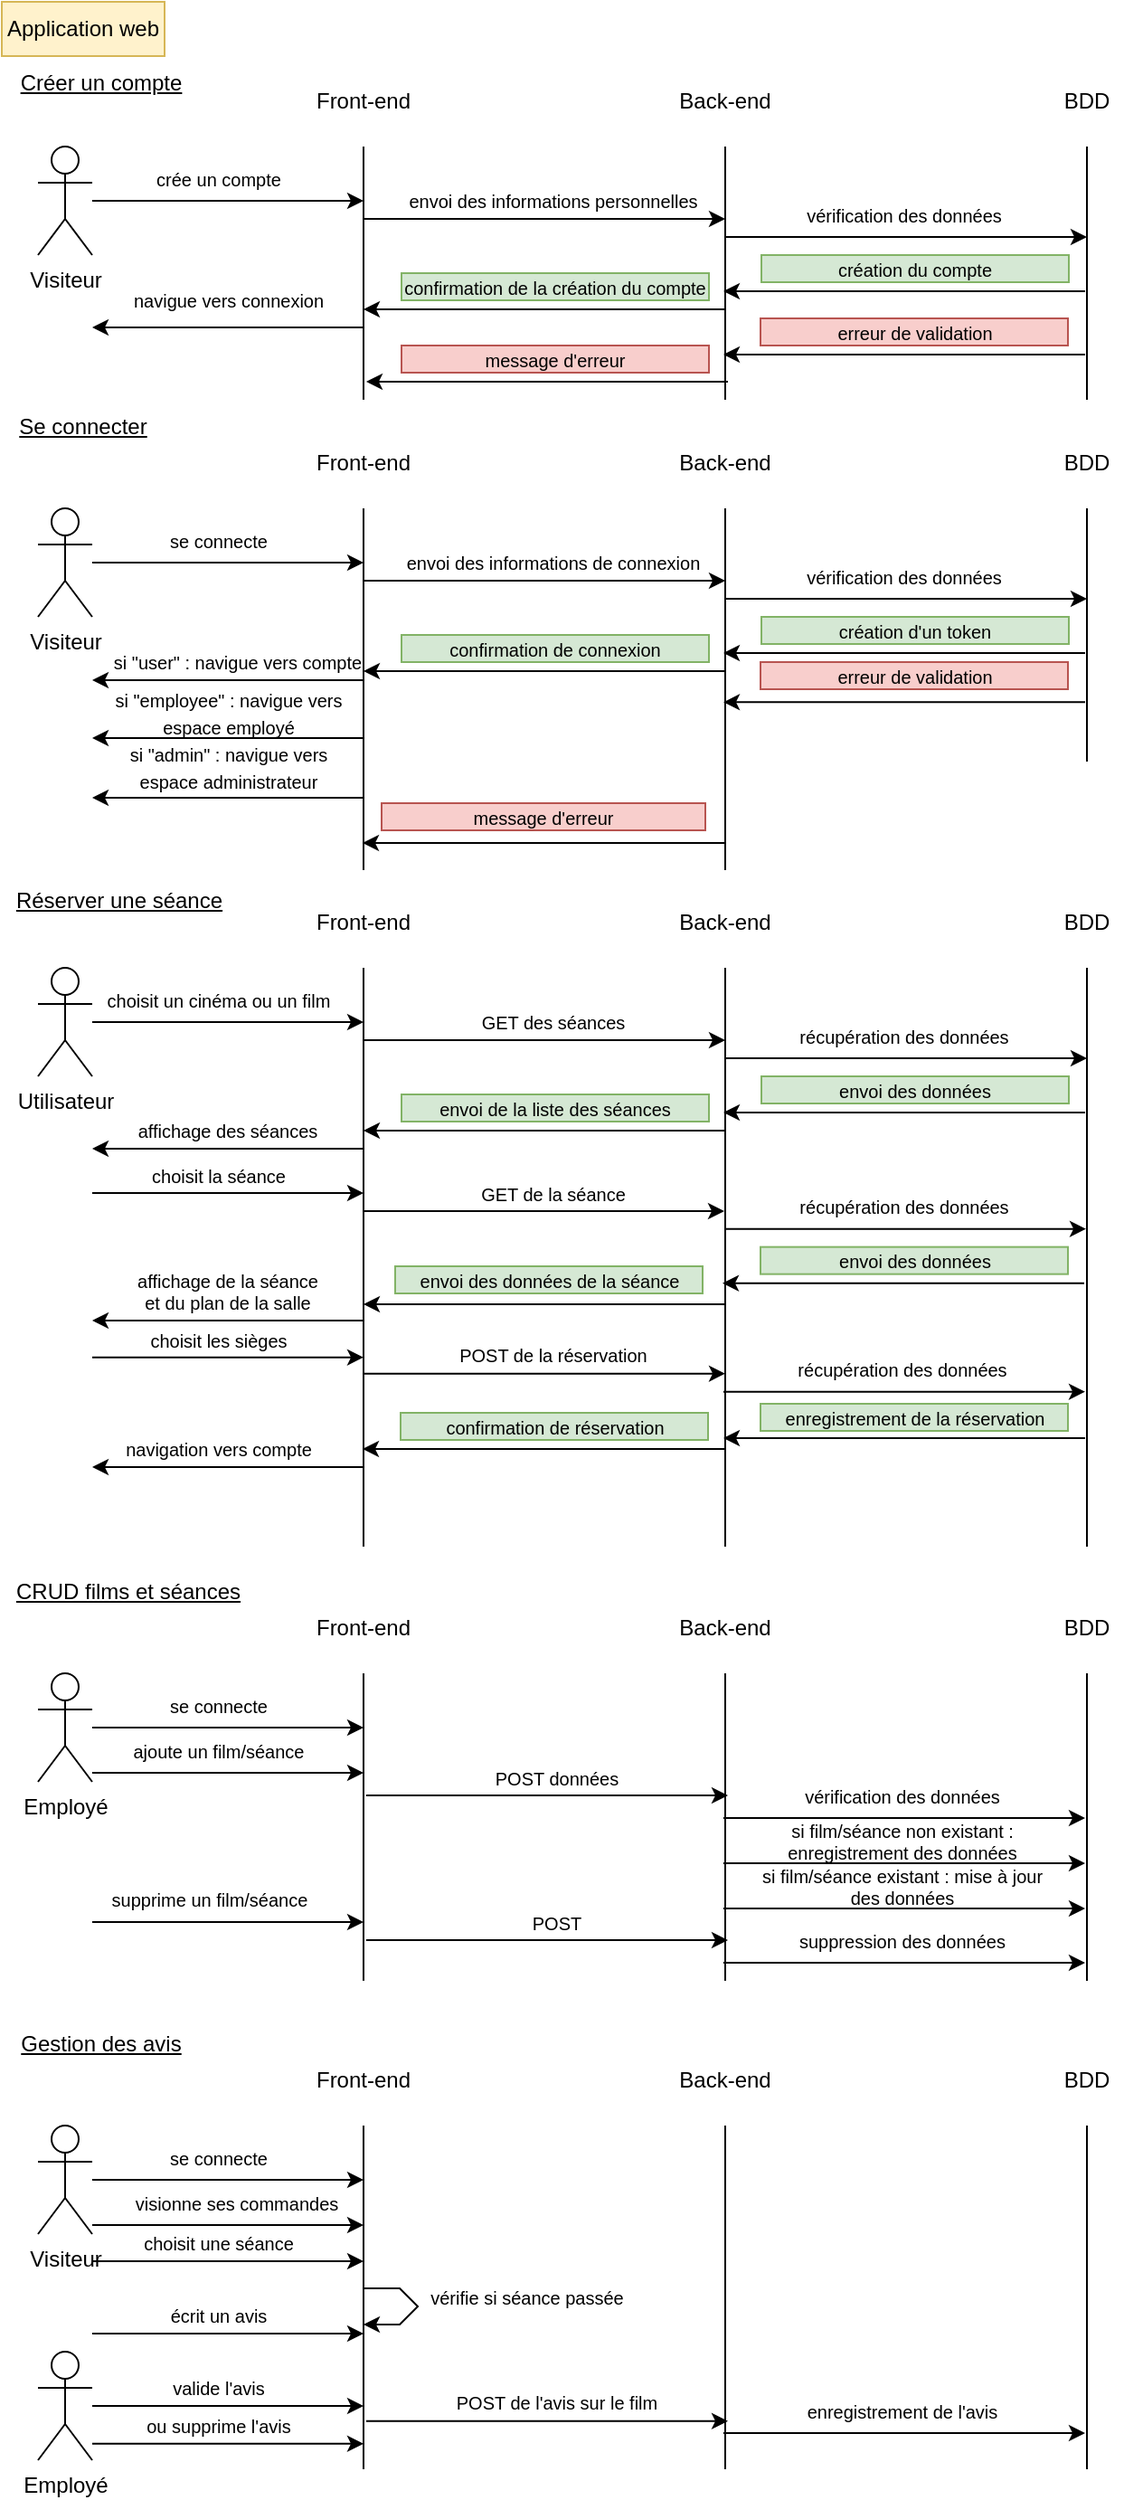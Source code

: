 <mxfile version="26.2.12">
  <diagram name="Page-1" id="bkhj7TyTQltoUjwlAiIB">
    <mxGraphModel dx="632" dy="415" grid="1" gridSize="10" guides="1" tooltips="1" connect="1" arrows="1" fold="1" page="1" pageScale="1" pageWidth="827" pageHeight="1169" math="0" shadow="0">
      <root>
        <mxCell id="0" />
        <mxCell id="1" parent="0" />
        <mxCell id="wifZ-9k00RwjJwxD-yln-15" style="edgeStyle=orthogonalEdgeStyle;rounded=0;orthogonalLoop=1;jettySize=auto;html=1;" parent="1" source="wifZ-9k00RwjJwxD-yln-1" edge="1">
          <mxGeometry relative="1" as="geometry">
            <mxPoint x="200" y="110" as="targetPoint" />
          </mxGeometry>
        </mxCell>
        <mxCell id="wifZ-9k00RwjJwxD-yln-1" value="Visiteur" style="shape=umlActor;verticalLabelPosition=bottom;verticalAlign=top;html=1;outlineConnect=0;" parent="1" vertex="1">
          <mxGeometry x="20" y="80" width="30" height="60" as="geometry" />
        </mxCell>
        <mxCell id="wifZ-9k00RwjJwxD-yln-2" value="Application web" style="text;html=1;align=center;verticalAlign=middle;whiteSpace=wrap;rounded=0;glass=0;shadow=0;fillColor=#fff2cc;strokeColor=#d6b656;" parent="1" vertex="1">
          <mxGeometry width="90" height="30" as="geometry" />
        </mxCell>
        <mxCell id="wifZ-9k00RwjJwxD-yln-5" value="Créer un compte" style="text;html=1;align=center;verticalAlign=middle;whiteSpace=wrap;rounded=0;fontStyle=4" parent="1" vertex="1">
          <mxGeometry y="30" width="110" height="30" as="geometry" />
        </mxCell>
        <mxCell id="wifZ-9k00RwjJwxD-yln-8" value="" style="endArrow=none;html=1;rounded=0;" parent="1" edge="1">
          <mxGeometry width="50" height="50" relative="1" as="geometry">
            <mxPoint x="200" y="220" as="sourcePoint" />
            <mxPoint x="200" y="80" as="targetPoint" />
          </mxGeometry>
        </mxCell>
        <mxCell id="wifZ-9k00RwjJwxD-yln-9" value="" style="endArrow=none;html=1;rounded=0;" parent="1" edge="1">
          <mxGeometry width="50" height="50" relative="1" as="geometry">
            <mxPoint x="400" y="220" as="sourcePoint" />
            <mxPoint x="400" y="80" as="targetPoint" />
          </mxGeometry>
        </mxCell>
        <mxCell id="wifZ-9k00RwjJwxD-yln-10" value="" style="endArrow=none;html=1;rounded=0;" parent="1" edge="1">
          <mxGeometry width="50" height="50" relative="1" as="geometry">
            <mxPoint x="600" y="220" as="sourcePoint" />
            <mxPoint x="600" y="80" as="targetPoint" />
          </mxGeometry>
        </mxCell>
        <mxCell id="wifZ-9k00RwjJwxD-yln-11" value="Front-end" style="text;html=1;align=center;verticalAlign=middle;whiteSpace=wrap;rounded=0;" parent="1" vertex="1">
          <mxGeometry x="170" y="40" width="60" height="30" as="geometry" />
        </mxCell>
        <mxCell id="wifZ-9k00RwjJwxD-yln-12" value="Back-end" style="text;html=1;align=center;verticalAlign=middle;whiteSpace=wrap;rounded=0;" parent="1" vertex="1">
          <mxGeometry x="370" y="40" width="60" height="30" as="geometry" />
        </mxCell>
        <mxCell id="wifZ-9k00RwjJwxD-yln-13" value="BDD" style="text;html=1;align=center;verticalAlign=middle;whiteSpace=wrap;rounded=0;" parent="1" vertex="1">
          <mxGeometry x="570" y="40" width="60" height="30" as="geometry" />
        </mxCell>
        <mxCell id="wifZ-9k00RwjJwxD-yln-16" value="crée un compte" style="text;html=1;align=center;verticalAlign=middle;whiteSpace=wrap;rounded=0;fontSize=10;" parent="1" vertex="1">
          <mxGeometry x="70" y="92.5" width="100" height="10" as="geometry" />
        </mxCell>
        <mxCell id="wifZ-9k00RwjJwxD-yln-17" value="" style="endArrow=classic;html=1;rounded=0;" parent="1" edge="1">
          <mxGeometry width="50" height="50" relative="1" as="geometry">
            <mxPoint x="200" y="120" as="sourcePoint" />
            <mxPoint x="400" y="120" as="targetPoint" />
          </mxGeometry>
        </mxCell>
        <mxCell id="wifZ-9k00RwjJwxD-yln-18" value="envoi des informations personnelles" style="text;html=1;align=center;verticalAlign=middle;whiteSpace=wrap;rounded=0;fontSize=10;" parent="1" vertex="1">
          <mxGeometry x="220" y="102.5" width="170" height="15" as="geometry" />
        </mxCell>
        <mxCell id="wifZ-9k00RwjJwxD-yln-20" value="" style="endArrow=classic;html=1;rounded=0;" parent="1" edge="1">
          <mxGeometry width="50" height="50" relative="1" as="geometry">
            <mxPoint x="400" y="130" as="sourcePoint" />
            <mxPoint x="600" y="130" as="targetPoint" />
          </mxGeometry>
        </mxCell>
        <mxCell id="wifZ-9k00RwjJwxD-yln-21" value="vérification des données" style="text;html=1;align=center;verticalAlign=middle;whiteSpace=wrap;rounded=0;fontSize=10;" parent="1" vertex="1">
          <mxGeometry x="414" y="110" width="170" height="15" as="geometry" />
        </mxCell>
        <mxCell id="wifZ-9k00RwjJwxD-yln-22" value="création du compte" style="text;html=1;align=center;verticalAlign=middle;whiteSpace=wrap;rounded=0;fontSize=10;fillColor=#d5e8d4;strokeColor=#82b366;" parent="1" vertex="1">
          <mxGeometry x="420" y="140" width="170" height="15" as="geometry" />
        </mxCell>
        <mxCell id="wifZ-9k00RwjJwxD-yln-23" value="" style="endArrow=classic;html=1;rounded=0;" parent="1" edge="1">
          <mxGeometry width="50" height="50" relative="1" as="geometry">
            <mxPoint x="599" y="160" as="sourcePoint" />
            <mxPoint x="399" y="160" as="targetPoint" />
          </mxGeometry>
        </mxCell>
        <mxCell id="wifZ-9k00RwjJwxD-yln-25" value="confirmation de la création du compte" style="text;html=1;align=center;verticalAlign=middle;whiteSpace=wrap;rounded=0;fontSize=10;fillColor=#d5e8d4;strokeColor=#82b366;" parent="1" vertex="1">
          <mxGeometry x="221" y="150" width="170" height="15" as="geometry" />
        </mxCell>
        <mxCell id="wifZ-9k00RwjJwxD-yln-26" value="" style="endArrow=classic;html=1;rounded=0;" parent="1" edge="1">
          <mxGeometry width="50" height="50" relative="1" as="geometry">
            <mxPoint x="400" y="170" as="sourcePoint" />
            <mxPoint x="200" y="170" as="targetPoint" />
          </mxGeometry>
        </mxCell>
        <mxCell id="wifZ-9k00RwjJwxD-yln-27" value="message d&#39;erreur" style="text;html=1;align=center;verticalAlign=middle;whiteSpace=wrap;rounded=0;fontSize=10;fillColor=#f8cecc;strokeColor=#b85450;" parent="1" vertex="1">
          <mxGeometry x="221" y="190" width="170" height="15" as="geometry" />
        </mxCell>
        <mxCell id="wifZ-9k00RwjJwxD-yln-28" value="" style="endArrow=classic;html=1;rounded=0;" parent="1" edge="1">
          <mxGeometry width="50" height="50" relative="1" as="geometry">
            <mxPoint x="401.5" y="210" as="sourcePoint" />
            <mxPoint x="201.5" y="210" as="targetPoint" />
          </mxGeometry>
        </mxCell>
        <mxCell id="wifZ-9k00RwjJwxD-yln-29" value="Se connecter" style="text;html=1;align=center;verticalAlign=middle;whiteSpace=wrap;rounded=0;fontStyle=4" parent="1" vertex="1">
          <mxGeometry y="220" width="90" height="30" as="geometry" />
        </mxCell>
        <mxCell id="wifZ-9k00RwjJwxD-yln-30" style="edgeStyle=orthogonalEdgeStyle;rounded=0;orthogonalLoop=1;jettySize=auto;html=1;" parent="1" source="wifZ-9k00RwjJwxD-yln-31" edge="1">
          <mxGeometry relative="1" as="geometry">
            <mxPoint x="200" y="310" as="targetPoint" />
          </mxGeometry>
        </mxCell>
        <mxCell id="wifZ-9k00RwjJwxD-yln-31" value="Visiteur" style="shape=umlActor;verticalLabelPosition=bottom;verticalAlign=top;html=1;outlineConnect=0;" parent="1" vertex="1">
          <mxGeometry x="20" y="280" width="30" height="60" as="geometry" />
        </mxCell>
        <mxCell id="wifZ-9k00RwjJwxD-yln-32" value="" style="endArrow=none;html=1;rounded=0;" parent="1" edge="1">
          <mxGeometry width="50" height="50" relative="1" as="geometry">
            <mxPoint x="200" y="480" as="sourcePoint" />
            <mxPoint x="200" y="280" as="targetPoint" />
          </mxGeometry>
        </mxCell>
        <mxCell id="wifZ-9k00RwjJwxD-yln-33" value="" style="endArrow=none;html=1;rounded=0;" parent="1" edge="1">
          <mxGeometry width="50" height="50" relative="1" as="geometry">
            <mxPoint x="400" y="480" as="sourcePoint" />
            <mxPoint x="400" y="280" as="targetPoint" />
          </mxGeometry>
        </mxCell>
        <mxCell id="wifZ-9k00RwjJwxD-yln-34" value="" style="endArrow=none;html=1;rounded=0;" parent="1" edge="1">
          <mxGeometry width="50" height="50" relative="1" as="geometry">
            <mxPoint x="600" y="420" as="sourcePoint" />
            <mxPoint x="600" y="280" as="targetPoint" />
          </mxGeometry>
        </mxCell>
        <mxCell id="wifZ-9k00RwjJwxD-yln-35" value="Front-end" style="text;html=1;align=center;verticalAlign=middle;whiteSpace=wrap;rounded=0;" parent="1" vertex="1">
          <mxGeometry x="170" y="240" width="60" height="30" as="geometry" />
        </mxCell>
        <mxCell id="wifZ-9k00RwjJwxD-yln-36" value="Back-end" style="text;html=1;align=center;verticalAlign=middle;whiteSpace=wrap;rounded=0;" parent="1" vertex="1">
          <mxGeometry x="370" y="240" width="60" height="30" as="geometry" />
        </mxCell>
        <mxCell id="wifZ-9k00RwjJwxD-yln-37" value="BDD" style="text;html=1;align=center;verticalAlign=middle;whiteSpace=wrap;rounded=0;" parent="1" vertex="1">
          <mxGeometry x="570" y="240" width="60" height="30" as="geometry" />
        </mxCell>
        <mxCell id="wifZ-9k00RwjJwxD-yln-38" value="se connecte" style="text;html=1;align=center;verticalAlign=middle;whiteSpace=wrap;rounded=0;fontSize=10;" parent="1" vertex="1">
          <mxGeometry x="70" y="292.5" width="100" height="10" as="geometry" />
        </mxCell>
        <mxCell id="wifZ-9k00RwjJwxD-yln-39" value="" style="endArrow=classic;html=1;rounded=0;" parent="1" edge="1">
          <mxGeometry width="50" height="50" relative="1" as="geometry">
            <mxPoint x="200" y="320" as="sourcePoint" />
            <mxPoint x="400" y="320" as="targetPoint" />
          </mxGeometry>
        </mxCell>
        <mxCell id="wifZ-9k00RwjJwxD-yln-40" value="envoi des informations de connexion" style="text;html=1;align=center;verticalAlign=middle;whiteSpace=wrap;rounded=0;fontSize=10;" parent="1" vertex="1">
          <mxGeometry x="220" y="302.5" width="170" height="15" as="geometry" />
        </mxCell>
        <mxCell id="wifZ-9k00RwjJwxD-yln-41" value="" style="endArrow=classic;html=1;rounded=0;" parent="1" edge="1">
          <mxGeometry width="50" height="50" relative="1" as="geometry">
            <mxPoint x="400" y="330" as="sourcePoint" />
            <mxPoint x="600" y="330" as="targetPoint" />
          </mxGeometry>
        </mxCell>
        <mxCell id="wifZ-9k00RwjJwxD-yln-42" value="vérification des données" style="text;html=1;align=center;verticalAlign=middle;whiteSpace=wrap;rounded=0;fontSize=10;" parent="1" vertex="1">
          <mxGeometry x="414" y="310" width="170" height="15" as="geometry" />
        </mxCell>
        <mxCell id="wifZ-9k00RwjJwxD-yln-43" value="création d&#39;un token" style="text;html=1;align=center;verticalAlign=middle;whiteSpace=wrap;rounded=0;fontSize=10;fillColor=#d5e8d4;strokeColor=#82b366;" parent="1" vertex="1">
          <mxGeometry x="420" y="340" width="170" height="15" as="geometry" />
        </mxCell>
        <mxCell id="wifZ-9k00RwjJwxD-yln-44" value="" style="endArrow=classic;html=1;rounded=0;" parent="1" edge="1">
          <mxGeometry width="50" height="50" relative="1" as="geometry">
            <mxPoint x="599" y="360" as="sourcePoint" />
            <mxPoint x="399" y="360" as="targetPoint" />
          </mxGeometry>
        </mxCell>
        <mxCell id="wifZ-9k00RwjJwxD-yln-45" value="confirmation de connexion" style="text;html=1;align=center;verticalAlign=middle;whiteSpace=wrap;rounded=0;fontSize=10;fillColor=#d5e8d4;strokeColor=#82b366;" parent="1" vertex="1">
          <mxGeometry x="221" y="350" width="170" height="15" as="geometry" />
        </mxCell>
        <mxCell id="wifZ-9k00RwjJwxD-yln-46" value="" style="endArrow=classic;html=1;rounded=0;" parent="1" edge="1">
          <mxGeometry width="50" height="50" relative="1" as="geometry">
            <mxPoint x="400" y="370" as="sourcePoint" />
            <mxPoint x="200" y="370" as="targetPoint" />
          </mxGeometry>
        </mxCell>
        <mxCell id="wifZ-9k00RwjJwxD-yln-47" value="message d&#39;erreur" style="text;html=1;align=center;verticalAlign=middle;whiteSpace=wrap;rounded=0;fontSize=10;fillColor=#f8cecc;strokeColor=#b85450;" parent="1" vertex="1">
          <mxGeometry x="210" y="443" width="179" height="15" as="geometry" />
        </mxCell>
        <mxCell id="wifZ-9k00RwjJwxD-yln-48" value="" style="endArrow=classic;html=1;rounded=0;" parent="1" edge="1">
          <mxGeometry width="50" height="50" relative="1" as="geometry">
            <mxPoint x="399.5" y="465" as="sourcePoint" />
            <mxPoint x="199.5" y="465" as="targetPoint" />
          </mxGeometry>
        </mxCell>
        <mxCell id="wifZ-9k00RwjJwxD-yln-49" value="Réserver une séance" style="text;html=1;align=center;verticalAlign=middle;whiteSpace=wrap;rounded=0;fontStyle=4" parent="1" vertex="1">
          <mxGeometry y="482" width="130" height="30" as="geometry" />
        </mxCell>
        <mxCell id="wifZ-9k00RwjJwxD-yln-50" style="edgeStyle=orthogonalEdgeStyle;rounded=0;orthogonalLoop=1;jettySize=auto;html=1;" parent="1" source="wifZ-9k00RwjJwxD-yln-51" edge="1">
          <mxGeometry relative="1" as="geometry">
            <mxPoint x="200" y="564" as="targetPoint" />
          </mxGeometry>
        </mxCell>
        <mxCell id="wifZ-9k00RwjJwxD-yln-51" value="Utilisateur" style="shape=umlActor;verticalLabelPosition=bottom;verticalAlign=top;html=1;outlineConnect=0;" parent="1" vertex="1">
          <mxGeometry x="20" y="534" width="30" height="60" as="geometry" />
        </mxCell>
        <mxCell id="wifZ-9k00RwjJwxD-yln-52" value="" style="endArrow=none;html=1;rounded=0;" parent="1" edge="1">
          <mxGeometry width="50" height="50" relative="1" as="geometry">
            <mxPoint x="200" y="854" as="sourcePoint" />
            <mxPoint x="200" y="534" as="targetPoint" />
          </mxGeometry>
        </mxCell>
        <mxCell id="wifZ-9k00RwjJwxD-yln-53" value="" style="endArrow=none;html=1;rounded=0;" parent="1" edge="1">
          <mxGeometry width="50" height="50" relative="1" as="geometry">
            <mxPoint x="400" y="854" as="sourcePoint" />
            <mxPoint x="400" y="534" as="targetPoint" />
          </mxGeometry>
        </mxCell>
        <mxCell id="wifZ-9k00RwjJwxD-yln-54" value="" style="endArrow=none;html=1;rounded=0;" parent="1" edge="1">
          <mxGeometry width="50" height="50" relative="1" as="geometry">
            <mxPoint x="600" y="854" as="sourcePoint" />
            <mxPoint x="600" y="534" as="targetPoint" />
          </mxGeometry>
        </mxCell>
        <mxCell id="wifZ-9k00RwjJwxD-yln-55" value="Front-end" style="text;html=1;align=center;verticalAlign=middle;whiteSpace=wrap;rounded=0;" parent="1" vertex="1">
          <mxGeometry x="170" y="494" width="60" height="30" as="geometry" />
        </mxCell>
        <mxCell id="wifZ-9k00RwjJwxD-yln-56" value="Back-end" style="text;html=1;align=center;verticalAlign=middle;whiteSpace=wrap;rounded=0;" parent="1" vertex="1">
          <mxGeometry x="370" y="494" width="60" height="30" as="geometry" />
        </mxCell>
        <mxCell id="wifZ-9k00RwjJwxD-yln-57" value="BDD" style="text;html=1;align=center;verticalAlign=middle;whiteSpace=wrap;rounded=0;" parent="1" vertex="1">
          <mxGeometry x="570" y="494" width="60" height="30" as="geometry" />
        </mxCell>
        <mxCell id="wifZ-9k00RwjJwxD-yln-58" value="choisit un cinéma ou un film" style="text;html=1;align=center;verticalAlign=middle;whiteSpace=wrap;rounded=0;fontSize=10;" parent="1" vertex="1">
          <mxGeometry x="55" y="546.5" width="130" height="10" as="geometry" />
        </mxCell>
        <mxCell id="wifZ-9k00RwjJwxD-yln-59" value="" style="endArrow=classic;html=1;rounded=0;" parent="1" edge="1">
          <mxGeometry width="50" height="50" relative="1" as="geometry">
            <mxPoint x="200" y="574" as="sourcePoint" />
            <mxPoint x="400" y="574" as="targetPoint" />
          </mxGeometry>
        </mxCell>
        <mxCell id="wifZ-9k00RwjJwxD-yln-60" value="GET des séances" style="text;html=1;align=center;verticalAlign=middle;whiteSpace=wrap;rounded=0;fontSize=10;" parent="1" vertex="1">
          <mxGeometry x="220" y="556.5" width="170" height="15" as="geometry" />
        </mxCell>
        <mxCell id="wifZ-9k00RwjJwxD-yln-61" value="" style="endArrow=classic;html=1;rounded=0;" parent="1" edge="1">
          <mxGeometry width="50" height="50" relative="1" as="geometry">
            <mxPoint x="400" y="584" as="sourcePoint" />
            <mxPoint x="600" y="584" as="targetPoint" />
          </mxGeometry>
        </mxCell>
        <mxCell id="wifZ-9k00RwjJwxD-yln-62" value="récupération des données" style="text;html=1;align=center;verticalAlign=middle;whiteSpace=wrap;rounded=0;fontSize=10;" parent="1" vertex="1">
          <mxGeometry x="414" y="564" width="170" height="15" as="geometry" />
        </mxCell>
        <mxCell id="wifZ-9k00RwjJwxD-yln-63" value="envoi des données" style="text;html=1;align=center;verticalAlign=middle;whiteSpace=wrap;rounded=0;fontSize=10;fillColor=#d5e8d4;strokeColor=#82b366;" parent="1" vertex="1">
          <mxGeometry x="420" y="594" width="170" height="15" as="geometry" />
        </mxCell>
        <mxCell id="wifZ-9k00RwjJwxD-yln-64" value="" style="endArrow=classic;html=1;rounded=0;" parent="1" edge="1">
          <mxGeometry width="50" height="50" relative="1" as="geometry">
            <mxPoint x="599" y="614" as="sourcePoint" />
            <mxPoint x="399" y="614" as="targetPoint" />
          </mxGeometry>
        </mxCell>
        <mxCell id="wifZ-9k00RwjJwxD-yln-65" value="envoi de la liste des séances" style="text;html=1;align=center;verticalAlign=middle;whiteSpace=wrap;rounded=0;fontSize=10;fillColor=#d5e8d4;strokeColor=#82b366;" parent="1" vertex="1">
          <mxGeometry x="221" y="604" width="170" height="15" as="geometry" />
        </mxCell>
        <mxCell id="wifZ-9k00RwjJwxD-yln-66" value="" style="endArrow=classic;html=1;rounded=0;" parent="1" edge="1">
          <mxGeometry width="50" height="50" relative="1" as="geometry">
            <mxPoint x="400" y="624" as="sourcePoint" />
            <mxPoint x="200" y="624" as="targetPoint" />
          </mxGeometry>
        </mxCell>
        <mxCell id="wifZ-9k00RwjJwxD-yln-82" style="edgeStyle=orthogonalEdgeStyle;rounded=0;orthogonalLoop=1;jettySize=auto;html=1;" parent="1" edge="1">
          <mxGeometry relative="1" as="geometry">
            <mxPoint x="200" y="658.5" as="targetPoint" />
            <mxPoint x="50" y="658.5" as="sourcePoint" />
          </mxGeometry>
        </mxCell>
        <mxCell id="wifZ-9k00RwjJwxD-yln-83" value="choisit la séance" style="text;html=1;align=center;verticalAlign=middle;whiteSpace=wrap;rounded=0;fontSize=10;" parent="1" vertex="1">
          <mxGeometry x="40" y="644" width="160" height="10" as="geometry" />
        </mxCell>
        <mxCell id="wifZ-9k00RwjJwxD-yln-85" value="" style="endArrow=classic;html=1;rounded=0;" parent="1" edge="1">
          <mxGeometry width="50" height="50" relative="1" as="geometry">
            <mxPoint x="200" y="758.33" as="sourcePoint" />
            <mxPoint x="400" y="758.33" as="targetPoint" />
          </mxGeometry>
        </mxCell>
        <mxCell id="wifZ-9k00RwjJwxD-yln-86" value="POST de la réservation" style="text;html=1;align=center;verticalAlign=middle;whiteSpace=wrap;rounded=0;fontSize=10;" parent="1" vertex="1">
          <mxGeometry x="220" y="740.83" width="170" height="15" as="geometry" />
        </mxCell>
        <mxCell id="wifZ-9k00RwjJwxD-yln-103" value="" style="endArrow=classic;html=1;rounded=0;" parent="1" edge="1">
          <mxGeometry width="50" height="50" relative="1" as="geometry">
            <mxPoint x="200" y="810" as="sourcePoint" />
            <mxPoint x="50" y="810" as="targetPoint" />
          </mxGeometry>
        </mxCell>
        <mxCell id="nucLkDcXrnHL7K70imRz-1" value="CRUD films et séances" style="text;html=1;align=center;verticalAlign=middle;whiteSpace=wrap;rounded=0;fontStyle=4" parent="1" vertex="1">
          <mxGeometry y="864" width="140" height="30" as="geometry" />
        </mxCell>
        <mxCell id="nucLkDcXrnHL7K70imRz-2" style="edgeStyle=orthogonalEdgeStyle;rounded=0;orthogonalLoop=1;jettySize=auto;html=1;" parent="1" source="nucLkDcXrnHL7K70imRz-3" edge="1">
          <mxGeometry relative="1" as="geometry">
            <mxPoint x="200" y="954" as="targetPoint" />
          </mxGeometry>
        </mxCell>
        <mxCell id="nucLkDcXrnHL7K70imRz-3" value="Employé" style="shape=umlActor;verticalLabelPosition=bottom;verticalAlign=top;html=1;outlineConnect=0;" parent="1" vertex="1">
          <mxGeometry x="20" y="924" width="30" height="60" as="geometry" />
        </mxCell>
        <mxCell id="nucLkDcXrnHL7K70imRz-4" value="" style="endArrow=none;html=1;rounded=0;" parent="1" edge="1">
          <mxGeometry width="50" height="50" relative="1" as="geometry">
            <mxPoint x="200" y="1094" as="sourcePoint" />
            <mxPoint x="200" y="924" as="targetPoint" />
          </mxGeometry>
        </mxCell>
        <mxCell id="nucLkDcXrnHL7K70imRz-5" value="" style="endArrow=none;html=1;rounded=0;" parent="1" edge="1">
          <mxGeometry width="50" height="50" relative="1" as="geometry">
            <mxPoint x="400" y="1094" as="sourcePoint" />
            <mxPoint x="400" y="924" as="targetPoint" />
          </mxGeometry>
        </mxCell>
        <mxCell id="nucLkDcXrnHL7K70imRz-6" value="" style="endArrow=none;html=1;rounded=0;" parent="1" edge="1">
          <mxGeometry width="50" height="50" relative="1" as="geometry">
            <mxPoint x="600" y="1094" as="sourcePoint" />
            <mxPoint x="600" y="924" as="targetPoint" />
          </mxGeometry>
        </mxCell>
        <mxCell id="nucLkDcXrnHL7K70imRz-7" value="Front-end" style="text;html=1;align=center;verticalAlign=middle;whiteSpace=wrap;rounded=0;" parent="1" vertex="1">
          <mxGeometry x="170" y="884" width="60" height="30" as="geometry" />
        </mxCell>
        <mxCell id="nucLkDcXrnHL7K70imRz-8" value="Back-end" style="text;html=1;align=center;verticalAlign=middle;whiteSpace=wrap;rounded=0;" parent="1" vertex="1">
          <mxGeometry x="370" y="884" width="60" height="30" as="geometry" />
        </mxCell>
        <mxCell id="nucLkDcXrnHL7K70imRz-9" value="BDD" style="text;html=1;align=center;verticalAlign=middle;whiteSpace=wrap;rounded=0;" parent="1" vertex="1">
          <mxGeometry x="570" y="884" width="60" height="30" as="geometry" />
        </mxCell>
        <mxCell id="nucLkDcXrnHL7K70imRz-10" value="se connecte" style="text;html=1;align=center;verticalAlign=middle;whiteSpace=wrap;rounded=0;fontSize=10;" parent="1" vertex="1">
          <mxGeometry x="70" y="936.5" width="100" height="10" as="geometry" />
        </mxCell>
        <mxCell id="nucLkDcXrnHL7K70imRz-11" value="" style="endArrow=classic;html=1;rounded=0;" parent="1" edge="1">
          <mxGeometry width="50" height="50" relative="1" as="geometry">
            <mxPoint x="201.5" y="991.5" as="sourcePoint" />
            <mxPoint x="401.5" y="991.5" as="targetPoint" />
          </mxGeometry>
        </mxCell>
        <mxCell id="nucLkDcXrnHL7K70imRz-12" value="POST données" style="text;html=1;align=center;verticalAlign=middle;whiteSpace=wrap;rounded=0;fontSize=10;" parent="1" vertex="1">
          <mxGeometry x="221.5" y="974" width="170" height="15" as="geometry" />
        </mxCell>
        <mxCell id="nucLkDcXrnHL7K70imRz-13" value="" style="endArrow=classic;html=1;rounded=0;" parent="1" edge="1">
          <mxGeometry width="50" height="50" relative="1" as="geometry">
            <mxPoint x="399" y="1004" as="sourcePoint" />
            <mxPoint x="599" y="1004" as="targetPoint" />
          </mxGeometry>
        </mxCell>
        <mxCell id="nucLkDcXrnHL7K70imRz-14" value="vérification des données" style="text;html=1;align=center;verticalAlign=middle;whiteSpace=wrap;rounded=0;fontSize=10;" parent="1" vertex="1">
          <mxGeometry x="413" y="984" width="170" height="15" as="geometry" />
        </mxCell>
        <mxCell id="nucLkDcXrnHL7K70imRz-19" style="edgeStyle=orthogonalEdgeStyle;rounded=0;orthogonalLoop=1;jettySize=auto;html=1;" parent="1" edge="1">
          <mxGeometry relative="1" as="geometry">
            <mxPoint x="200" y="979" as="targetPoint" />
            <mxPoint x="50" y="979" as="sourcePoint" />
          </mxGeometry>
        </mxCell>
        <mxCell id="nucLkDcXrnHL7K70imRz-20" value="ajoute un film/séance" style="text;html=1;align=center;verticalAlign=middle;whiteSpace=wrap;rounded=0;fontSize=10;" parent="1" vertex="1">
          <mxGeometry x="70" y="961.5" width="100" height="10" as="geometry" />
        </mxCell>
        <mxCell id="nucLkDcXrnHL7K70imRz-23" value="" style="endArrow=classic;html=1;rounded=0;" parent="1" edge="1">
          <mxGeometry width="50" height="50" relative="1" as="geometry">
            <mxPoint x="399" y="1054" as="sourcePoint" />
            <mxPoint x="599" y="1054" as="targetPoint" />
          </mxGeometry>
        </mxCell>
        <mxCell id="nucLkDcXrnHL7K70imRz-24" value="si film/séance existant : mise à jour des données" style="text;html=1;align=center;verticalAlign=middle;whiteSpace=wrap;rounded=0;fontSize=10;" parent="1" vertex="1">
          <mxGeometry x="413" y="1034" width="170" height="15" as="geometry" />
        </mxCell>
        <mxCell id="nucLkDcXrnHL7K70imRz-35" style="edgeStyle=orthogonalEdgeStyle;rounded=0;orthogonalLoop=1;jettySize=auto;html=1;" parent="1" edge="1">
          <mxGeometry relative="1" as="geometry">
            <mxPoint x="200" y="1061.5" as="targetPoint" />
            <mxPoint x="50" y="1061.5" as="sourcePoint" />
          </mxGeometry>
        </mxCell>
        <mxCell id="nucLkDcXrnHL7K70imRz-36" value="supprime un film/séance" style="text;html=1;align=center;verticalAlign=middle;whiteSpace=wrap;rounded=0;fontSize=10;" parent="1" vertex="1">
          <mxGeometry x="50" y="1044" width="130" height="10" as="geometry" />
        </mxCell>
        <mxCell id="nucLkDcXrnHL7K70imRz-41" value="" style="endArrow=classic;html=1;rounded=0;" parent="1" edge="1">
          <mxGeometry width="50" height="50" relative="1" as="geometry">
            <mxPoint x="399" y="1084" as="sourcePoint" />
            <mxPoint x="599" y="1084" as="targetPoint" />
          </mxGeometry>
        </mxCell>
        <mxCell id="nucLkDcXrnHL7K70imRz-42" value="suppression des données" style="text;html=1;align=center;verticalAlign=middle;whiteSpace=wrap;rounded=0;fontSize=10;" parent="1" vertex="1">
          <mxGeometry x="413" y="1064" width="170" height="15" as="geometry" />
        </mxCell>
        <mxCell id="nucLkDcXrnHL7K70imRz-51" value="" style="endArrow=classic;html=1;rounded=0;" parent="1" edge="1">
          <mxGeometry width="50" height="50" relative="1" as="geometry">
            <mxPoint x="399" y="1029" as="sourcePoint" />
            <mxPoint x="599" y="1029" as="targetPoint" />
          </mxGeometry>
        </mxCell>
        <mxCell id="nucLkDcXrnHL7K70imRz-52" value="si film/séance non existant : enregistrement des données" style="text;html=1;align=center;verticalAlign=middle;whiteSpace=wrap;rounded=0;fontSize=10;" parent="1" vertex="1">
          <mxGeometry x="413" y="1009" width="170" height="15" as="geometry" />
        </mxCell>
        <mxCell id="nucLkDcXrnHL7K70imRz-53" value="" style="endArrow=classic;html=1;rounded=0;" parent="1" edge="1">
          <mxGeometry width="50" height="50" relative="1" as="geometry">
            <mxPoint x="201.5" y="1071.5" as="sourcePoint" />
            <mxPoint x="401.5" y="1071.5" as="targetPoint" />
          </mxGeometry>
        </mxCell>
        <mxCell id="nucLkDcXrnHL7K70imRz-54" value="POST" style="text;html=1;align=center;verticalAlign=middle;whiteSpace=wrap;rounded=0;fontSize=10;" parent="1" vertex="1">
          <mxGeometry x="221.5" y="1054" width="170" height="15" as="geometry" />
        </mxCell>
        <mxCell id="nucLkDcXrnHL7K70imRz-55" value="Gestion des avis" style="text;html=1;align=center;verticalAlign=middle;whiteSpace=wrap;rounded=0;fontStyle=4" parent="1" vertex="1">
          <mxGeometry y="1114" width="110" height="30" as="geometry" />
        </mxCell>
        <mxCell id="nucLkDcXrnHL7K70imRz-56" style="edgeStyle=orthogonalEdgeStyle;rounded=0;orthogonalLoop=1;jettySize=auto;html=1;" parent="1" source="nucLkDcXrnHL7K70imRz-57" edge="1">
          <mxGeometry relative="1" as="geometry">
            <mxPoint x="200" y="1204" as="targetPoint" />
          </mxGeometry>
        </mxCell>
        <mxCell id="nucLkDcXrnHL7K70imRz-57" value="Visiteur" style="shape=umlActor;verticalLabelPosition=bottom;verticalAlign=top;html=1;outlineConnect=0;" parent="1" vertex="1">
          <mxGeometry x="20" y="1174" width="30" height="60" as="geometry" />
        </mxCell>
        <mxCell id="nucLkDcXrnHL7K70imRz-58" value="" style="endArrow=none;html=1;rounded=0;" parent="1" edge="1">
          <mxGeometry width="50" height="50" relative="1" as="geometry">
            <mxPoint x="200" y="1364" as="sourcePoint" />
            <mxPoint x="200" y="1174" as="targetPoint" />
          </mxGeometry>
        </mxCell>
        <mxCell id="nucLkDcXrnHL7K70imRz-59" value="" style="endArrow=none;html=1;rounded=0;" parent="1" edge="1">
          <mxGeometry width="50" height="50" relative="1" as="geometry">
            <mxPoint x="400" y="1364" as="sourcePoint" />
            <mxPoint x="400" y="1174" as="targetPoint" />
          </mxGeometry>
        </mxCell>
        <mxCell id="nucLkDcXrnHL7K70imRz-60" value="" style="endArrow=none;html=1;rounded=0;" parent="1" edge="1">
          <mxGeometry width="50" height="50" relative="1" as="geometry">
            <mxPoint x="600" y="1364" as="sourcePoint" />
            <mxPoint x="600" y="1174" as="targetPoint" />
          </mxGeometry>
        </mxCell>
        <mxCell id="nucLkDcXrnHL7K70imRz-61" value="Front-end" style="text;html=1;align=center;verticalAlign=middle;whiteSpace=wrap;rounded=0;" parent="1" vertex="1">
          <mxGeometry x="170" y="1134" width="60" height="30" as="geometry" />
        </mxCell>
        <mxCell id="nucLkDcXrnHL7K70imRz-62" value="Back-end" style="text;html=1;align=center;verticalAlign=middle;whiteSpace=wrap;rounded=0;" parent="1" vertex="1">
          <mxGeometry x="370" y="1134" width="60" height="30" as="geometry" />
        </mxCell>
        <mxCell id="nucLkDcXrnHL7K70imRz-63" value="BDD" style="text;html=1;align=center;verticalAlign=middle;whiteSpace=wrap;rounded=0;" parent="1" vertex="1">
          <mxGeometry x="570" y="1134" width="60" height="30" as="geometry" />
        </mxCell>
        <mxCell id="nucLkDcXrnHL7K70imRz-64" value="se connecte" style="text;html=1;align=center;verticalAlign=middle;whiteSpace=wrap;rounded=0;fontSize=10;" parent="1" vertex="1">
          <mxGeometry x="70" y="1186.5" width="100" height="10" as="geometry" />
        </mxCell>
        <mxCell id="nucLkDcXrnHL7K70imRz-69" style="edgeStyle=orthogonalEdgeStyle;rounded=0;orthogonalLoop=1;jettySize=auto;html=1;" parent="1" edge="1">
          <mxGeometry relative="1" as="geometry">
            <mxPoint x="200" y="1229" as="targetPoint" />
            <mxPoint x="50" y="1229" as="sourcePoint" />
          </mxGeometry>
        </mxCell>
        <mxCell id="nucLkDcXrnHL7K70imRz-70" value="visionne ses commandes" style="text;html=1;align=center;verticalAlign=middle;whiteSpace=wrap;rounded=0;fontSize=10;" parent="1" vertex="1">
          <mxGeometry x="70" y="1211.5" width="120" height="10" as="geometry" />
        </mxCell>
        <mxCell id="nucLkDcXrnHL7K70imRz-73" style="edgeStyle=orthogonalEdgeStyle;rounded=0;orthogonalLoop=1;jettySize=auto;html=1;" parent="1" edge="1">
          <mxGeometry relative="1" as="geometry">
            <mxPoint x="200" y="1249" as="targetPoint" />
            <mxPoint x="50" y="1249" as="sourcePoint" />
          </mxGeometry>
        </mxCell>
        <mxCell id="nucLkDcXrnHL7K70imRz-74" value="choisit une séance" style="text;html=1;align=center;verticalAlign=middle;whiteSpace=wrap;rounded=0;fontSize=10;" parent="1" vertex="1">
          <mxGeometry x="55" y="1234" width="130" height="10" as="geometry" />
        </mxCell>
        <mxCell id="nucLkDcXrnHL7K70imRz-75" value="" style="endArrow=classic;html=1;rounded=0;" parent="1" edge="1">
          <mxGeometry width="50" height="50" relative="1" as="geometry">
            <mxPoint x="399" y="1344" as="sourcePoint" />
            <mxPoint x="599" y="1344" as="targetPoint" />
          </mxGeometry>
        </mxCell>
        <mxCell id="nucLkDcXrnHL7K70imRz-76" value="enregistrement de l&#39;avis" style="text;html=1;align=center;verticalAlign=middle;whiteSpace=wrap;rounded=0;fontSize=10;" parent="1" vertex="1">
          <mxGeometry x="413" y="1324" width="170" height="15" as="geometry" />
        </mxCell>
        <mxCell id="nucLkDcXrnHL7K70imRz-79" value="" style="endArrow=classic;html=1;rounded=0;" parent="1" edge="1">
          <mxGeometry width="50" height="50" relative="1" as="geometry">
            <mxPoint x="201.5" y="1337.41" as="sourcePoint" />
            <mxPoint x="401.5" y="1337.41" as="targetPoint" />
          </mxGeometry>
        </mxCell>
        <mxCell id="nucLkDcXrnHL7K70imRz-80" value="POST de l&#39;avis sur le film" style="text;html=1;align=center;verticalAlign=middle;whiteSpace=wrap;rounded=0;fontSize=10;" parent="1" vertex="1">
          <mxGeometry x="221.5" y="1319.91" width="170" height="15" as="geometry" />
        </mxCell>
        <mxCell id="nucLkDcXrnHL7K70imRz-82" value="" style="endArrow=classic;html=1;rounded=0;" parent="1" edge="1">
          <mxGeometry width="50" height="50" relative="1" as="geometry">
            <mxPoint x="200" y="1264" as="sourcePoint" />
            <mxPoint x="200" y="1284" as="targetPoint" />
            <Array as="points">
              <mxPoint x="220" y="1264" />
              <mxPoint x="230" y="1274" />
              <mxPoint x="220" y="1284" />
            </Array>
          </mxGeometry>
        </mxCell>
        <mxCell id="nucLkDcXrnHL7K70imRz-83" value="vérifie si séance passée" style="text;html=1;align=center;verticalAlign=middle;whiteSpace=wrap;rounded=0;fontSize=10;" parent="1" vertex="1">
          <mxGeometry x="230" y="1264" width="121" height="10" as="geometry" />
        </mxCell>
        <mxCell id="nucLkDcXrnHL7K70imRz-84" style="edgeStyle=orthogonalEdgeStyle;rounded=0;orthogonalLoop=1;jettySize=auto;html=1;" parent="1" edge="1">
          <mxGeometry relative="1" as="geometry">
            <mxPoint x="200" y="1289" as="targetPoint" />
            <mxPoint x="50" y="1289" as="sourcePoint" />
          </mxGeometry>
        </mxCell>
        <mxCell id="nucLkDcXrnHL7K70imRz-85" value="écrit un avis" style="text;html=1;align=center;verticalAlign=middle;whiteSpace=wrap;rounded=0;fontSize=10;" parent="1" vertex="1">
          <mxGeometry x="55" y="1274" width="130" height="10" as="geometry" />
        </mxCell>
        <mxCell id="nucLkDcXrnHL7K70imRz-86" value="Employé" style="shape=umlActor;verticalLabelPosition=bottom;verticalAlign=top;html=1;outlineConnect=0;" parent="1" vertex="1">
          <mxGeometry x="20" y="1299" width="30" height="60" as="geometry" />
        </mxCell>
        <mxCell id="nucLkDcXrnHL7K70imRz-88" style="edgeStyle=orthogonalEdgeStyle;rounded=0;orthogonalLoop=1;jettySize=auto;html=1;" parent="1" edge="1">
          <mxGeometry relative="1" as="geometry">
            <mxPoint x="200" y="1329" as="targetPoint" />
            <mxPoint x="50" y="1329" as="sourcePoint" />
          </mxGeometry>
        </mxCell>
        <mxCell id="nucLkDcXrnHL7K70imRz-89" value="valide l&#39;avis" style="text;html=1;align=center;verticalAlign=middle;whiteSpace=wrap;rounded=0;fontSize=10;" parent="1" vertex="1">
          <mxGeometry x="55" y="1314" width="130" height="10" as="geometry" />
        </mxCell>
        <mxCell id="nucLkDcXrnHL7K70imRz-90" style="edgeStyle=orthogonalEdgeStyle;rounded=0;orthogonalLoop=1;jettySize=auto;html=1;" parent="1" edge="1">
          <mxGeometry relative="1" as="geometry">
            <mxPoint x="200" y="1349.91" as="targetPoint" />
            <mxPoint x="50" y="1349.91" as="sourcePoint" />
          </mxGeometry>
        </mxCell>
        <mxCell id="nucLkDcXrnHL7K70imRz-91" value="ou supprime l&#39;avis" style="text;html=1;align=center;verticalAlign=middle;whiteSpace=wrap;rounded=0;fontSize=10;" parent="1" vertex="1">
          <mxGeometry x="55" y="1334.91" width="130" height="10" as="geometry" />
        </mxCell>
        <mxCell id="4GlCzzbNf7jcFsdkg0GC-1" value="" style="endArrow=classic;html=1;rounded=0;" edge="1" parent="1">
          <mxGeometry width="50" height="50" relative="1" as="geometry">
            <mxPoint x="200" y="180" as="sourcePoint" />
            <mxPoint x="50" y="180" as="targetPoint" />
          </mxGeometry>
        </mxCell>
        <mxCell id="4GlCzzbNf7jcFsdkg0GC-3" value="&lt;font style=&quot;font-size: 10px;&quot;&gt;navigue vers connexion&lt;/font&gt;" style="text;html=1;align=center;verticalAlign=middle;resizable=0;points=[];autosize=1;strokeColor=none;fillColor=none;" vertex="1" parent="1">
          <mxGeometry x="60" y="150" width="130" height="30" as="geometry" />
        </mxCell>
        <mxCell id="4GlCzzbNf7jcFsdkg0GC-4" value="erreur de validation" style="text;html=1;align=center;verticalAlign=middle;whiteSpace=wrap;rounded=0;fontSize=10;fillColor=#f8cecc;strokeColor=#b85450;" vertex="1" parent="1">
          <mxGeometry x="419.5" y="175" width="170" height="15" as="geometry" />
        </mxCell>
        <mxCell id="4GlCzzbNf7jcFsdkg0GC-5" value="" style="endArrow=classic;html=1;rounded=0;" edge="1" parent="1">
          <mxGeometry width="50" height="50" relative="1" as="geometry">
            <mxPoint x="599" y="195" as="sourcePoint" />
            <mxPoint x="399" y="195" as="targetPoint" />
          </mxGeometry>
        </mxCell>
        <mxCell id="4GlCzzbNf7jcFsdkg0GC-6" value="erreur de validation" style="text;html=1;align=center;verticalAlign=middle;whiteSpace=wrap;rounded=0;fontSize=10;fillColor=#f8cecc;strokeColor=#b85450;" vertex="1" parent="1">
          <mxGeometry x="419.5" y="365" width="170" height="15" as="geometry" />
        </mxCell>
        <mxCell id="4GlCzzbNf7jcFsdkg0GC-7" value="" style="endArrow=classic;html=1;rounded=0;" edge="1" parent="1">
          <mxGeometry width="50" height="50" relative="1" as="geometry">
            <mxPoint x="599" y="387.16" as="sourcePoint" />
            <mxPoint x="399" y="387.16" as="targetPoint" />
          </mxGeometry>
        </mxCell>
        <mxCell id="4GlCzzbNf7jcFsdkg0GC-8" value="&lt;font style=&quot;font-size: 10px;&quot;&gt;si &quot;user&quot; : navigue vers compte&lt;/font&gt;" style="text;html=1;align=center;verticalAlign=middle;resizable=0;points=[];autosize=1;strokeColor=none;fillColor=none;" vertex="1" parent="1">
          <mxGeometry x="50" y="350" width="160" height="30" as="geometry" />
        </mxCell>
        <mxCell id="4GlCzzbNf7jcFsdkg0GC-9" value="" style="endArrow=classic;html=1;rounded=0;" edge="1" parent="1">
          <mxGeometry width="50" height="50" relative="1" as="geometry">
            <mxPoint x="200" y="375" as="sourcePoint" />
            <mxPoint x="50" y="375" as="targetPoint" />
          </mxGeometry>
        </mxCell>
        <mxCell id="4GlCzzbNf7jcFsdkg0GC-11" value="&lt;font style=&quot;font-size: 10px;&quot;&gt;si &quot;employee&quot; : navigue vers&lt;/font&gt;&lt;div&gt;&lt;font style=&quot;font-size: 10px;&quot;&gt;espace employé&lt;/font&gt;&lt;/div&gt;" style="text;html=1;align=center;verticalAlign=middle;resizable=0;points=[];autosize=1;strokeColor=none;fillColor=none;" vertex="1" parent="1">
          <mxGeometry x="50" y="372.5" width="150" height="40" as="geometry" />
        </mxCell>
        <mxCell id="4GlCzzbNf7jcFsdkg0GC-12" value="&lt;font style=&quot;font-size: 10px;&quot;&gt;si &quot;admin&quot; : navigue vers&lt;/font&gt;&lt;div&gt;&lt;font style=&quot;font-size: 10px;&quot;&gt;espace administrateur&lt;/font&gt;&lt;/div&gt;" style="text;html=1;align=center;verticalAlign=middle;resizable=0;points=[];autosize=1;strokeColor=none;fillColor=none;" vertex="1" parent="1">
          <mxGeometry x="60" y="403" width="130" height="40" as="geometry" />
        </mxCell>
        <mxCell id="4GlCzzbNf7jcFsdkg0GC-13" value="" style="endArrow=classic;html=1;rounded=0;" edge="1" parent="1">
          <mxGeometry width="50" height="50" relative="1" as="geometry">
            <mxPoint x="200" y="407" as="sourcePoint" />
            <mxPoint x="50" y="407" as="targetPoint" />
          </mxGeometry>
        </mxCell>
        <mxCell id="4GlCzzbNf7jcFsdkg0GC-14" value="" style="endArrow=classic;html=1;rounded=0;" edge="1" parent="1">
          <mxGeometry width="50" height="50" relative="1" as="geometry">
            <mxPoint x="200" y="440" as="sourcePoint" />
            <mxPoint x="50" y="440" as="targetPoint" />
          </mxGeometry>
        </mxCell>
        <mxCell id="4GlCzzbNf7jcFsdkg0GC-15" value="" style="endArrow=classic;html=1;rounded=0;" edge="1" parent="1">
          <mxGeometry width="50" height="50" relative="1" as="geometry">
            <mxPoint x="200" y="634" as="sourcePoint" />
            <mxPoint x="50" y="634" as="targetPoint" />
          </mxGeometry>
        </mxCell>
        <mxCell id="4GlCzzbNf7jcFsdkg0GC-16" value="affichage des séances" style="text;html=1;align=center;verticalAlign=middle;whiteSpace=wrap;rounded=0;fontSize=10;" vertex="1" parent="1">
          <mxGeometry x="60" y="619" width="130" height="10" as="geometry" />
        </mxCell>
        <mxCell id="4GlCzzbNf7jcFsdkg0GC-17" value="" style="endArrow=classic;html=1;rounded=0;" edge="1" parent="1">
          <mxGeometry width="50" height="50" relative="1" as="geometry">
            <mxPoint x="199.5" y="668.5" as="sourcePoint" />
            <mxPoint x="399.5" y="668.5" as="targetPoint" />
          </mxGeometry>
        </mxCell>
        <mxCell id="4GlCzzbNf7jcFsdkg0GC-18" value="GET de la séance" style="text;html=1;align=center;verticalAlign=middle;whiteSpace=wrap;rounded=0;fontSize=10;" vertex="1" parent="1">
          <mxGeometry x="219.5" y="651" width="170" height="15" as="geometry" />
        </mxCell>
        <mxCell id="4GlCzzbNf7jcFsdkg0GC-19" value="" style="endArrow=classic;html=1;rounded=0;" edge="1" parent="1">
          <mxGeometry width="50" height="50" relative="1" as="geometry">
            <mxPoint x="399.5" y="678.33" as="sourcePoint" />
            <mxPoint x="599.5" y="678.33" as="targetPoint" />
          </mxGeometry>
        </mxCell>
        <mxCell id="4GlCzzbNf7jcFsdkg0GC-20" value="récupération des données" style="text;html=1;align=center;verticalAlign=middle;whiteSpace=wrap;rounded=0;fontSize=10;" vertex="1" parent="1">
          <mxGeometry x="413.5" y="658.33" width="170" height="15" as="geometry" />
        </mxCell>
        <mxCell id="4GlCzzbNf7jcFsdkg0GC-21" value="envoi des données" style="text;html=1;align=center;verticalAlign=middle;whiteSpace=wrap;rounded=0;fontSize=10;fillColor=#d5e8d4;strokeColor=#82b366;" vertex="1" parent="1">
          <mxGeometry x="419.5" y="688.33" width="170" height="15" as="geometry" />
        </mxCell>
        <mxCell id="4GlCzzbNf7jcFsdkg0GC-22" value="" style="endArrow=classic;html=1;rounded=0;" edge="1" parent="1">
          <mxGeometry width="50" height="50" relative="1" as="geometry">
            <mxPoint x="598.5" y="708.33" as="sourcePoint" />
            <mxPoint x="398.5" y="708.33" as="targetPoint" />
          </mxGeometry>
        </mxCell>
        <mxCell id="4GlCzzbNf7jcFsdkg0GC-23" value="" style="endArrow=classic;html=1;rounded=0;" edge="1" parent="1">
          <mxGeometry width="50" height="50" relative="1" as="geometry">
            <mxPoint x="400" y="720" as="sourcePoint" />
            <mxPoint x="200" y="720" as="targetPoint" />
          </mxGeometry>
        </mxCell>
        <mxCell id="4GlCzzbNf7jcFsdkg0GC-25" value="envoi des données de la séance" style="text;html=1;align=center;verticalAlign=middle;whiteSpace=wrap;rounded=0;fontSize=10;fillColor=#d5e8d4;strokeColor=#82b366;" vertex="1" parent="1">
          <mxGeometry x="217.5" y="699" width="170" height="15" as="geometry" />
        </mxCell>
        <mxCell id="4GlCzzbNf7jcFsdkg0GC-26" value="" style="endArrow=classic;html=1;rounded=0;" edge="1" parent="1">
          <mxGeometry width="50" height="50" relative="1" as="geometry">
            <mxPoint x="200" y="729" as="sourcePoint" />
            <mxPoint x="50" y="729" as="targetPoint" />
          </mxGeometry>
        </mxCell>
        <mxCell id="4GlCzzbNf7jcFsdkg0GC-27" value="affichage de la séance et du plan de la salle" style="text;html=1;align=center;verticalAlign=middle;whiteSpace=wrap;rounded=0;fontSize=10;" vertex="1" parent="1">
          <mxGeometry x="70" y="708" width="110" height="10" as="geometry" />
        </mxCell>
        <mxCell id="4GlCzzbNf7jcFsdkg0GC-28" style="edgeStyle=orthogonalEdgeStyle;rounded=0;orthogonalLoop=1;jettySize=auto;html=1;" edge="1" parent="1">
          <mxGeometry relative="1" as="geometry">
            <mxPoint x="200" y="749.33" as="targetPoint" />
            <mxPoint x="50" y="749.33" as="sourcePoint" />
          </mxGeometry>
        </mxCell>
        <mxCell id="4GlCzzbNf7jcFsdkg0GC-29" value="choisit les sièges" style="text;html=1;align=center;verticalAlign=middle;whiteSpace=wrap;rounded=0;fontSize=10;" vertex="1" parent="1">
          <mxGeometry x="40" y="734.83" width="160" height="10" as="geometry" />
        </mxCell>
        <mxCell id="4GlCzzbNf7jcFsdkg0GC-30" value="" style="endArrow=classic;html=1;rounded=0;" edge="1" parent="1">
          <mxGeometry width="50" height="50" relative="1" as="geometry">
            <mxPoint x="399" y="768.33" as="sourcePoint" />
            <mxPoint x="599" y="768.33" as="targetPoint" />
          </mxGeometry>
        </mxCell>
        <mxCell id="4GlCzzbNf7jcFsdkg0GC-31" value="récupération des données" style="text;html=1;align=center;verticalAlign=middle;whiteSpace=wrap;rounded=0;fontSize=10;" vertex="1" parent="1">
          <mxGeometry x="413" y="748.33" width="170" height="15" as="geometry" />
        </mxCell>
        <mxCell id="4GlCzzbNf7jcFsdkg0GC-32" value="" style="endArrow=classic;html=1;rounded=0;" edge="1" parent="1">
          <mxGeometry width="50" height="50" relative="1" as="geometry">
            <mxPoint x="599" y="794" as="sourcePoint" />
            <mxPoint x="399" y="794" as="targetPoint" />
          </mxGeometry>
        </mxCell>
        <mxCell id="4GlCzzbNf7jcFsdkg0GC-33" value="enregistrement de la réservation" style="text;html=1;align=center;verticalAlign=middle;whiteSpace=wrap;rounded=0;fontSize=10;fillColor=#d5e8d4;strokeColor=#82b366;" vertex="1" parent="1">
          <mxGeometry x="419.5" y="775" width="170" height="15" as="geometry" />
        </mxCell>
        <mxCell id="4GlCzzbNf7jcFsdkg0GC-34" value="confirmation de réservation" style="text;html=1;align=center;verticalAlign=middle;whiteSpace=wrap;rounded=0;fontSize=10;fillColor=#d5e8d4;strokeColor=#82b366;" vertex="1" parent="1">
          <mxGeometry x="220.5" y="780.0" width="170" height="15" as="geometry" />
        </mxCell>
        <mxCell id="4GlCzzbNf7jcFsdkg0GC-35" value="" style="endArrow=classic;html=1;rounded=0;" edge="1" parent="1">
          <mxGeometry width="50" height="50" relative="1" as="geometry">
            <mxPoint x="399.5" y="800.0" as="sourcePoint" />
            <mxPoint x="199.5" y="800.0" as="targetPoint" />
          </mxGeometry>
        </mxCell>
        <mxCell id="4GlCzzbNf7jcFsdkg0GC-36" value="navigation vers compte" style="text;html=1;align=center;verticalAlign=middle;whiteSpace=wrap;rounded=0;fontSize=10;" vertex="1" parent="1">
          <mxGeometry x="40" y="795" width="160" height="10" as="geometry" />
        </mxCell>
      </root>
    </mxGraphModel>
  </diagram>
</mxfile>
